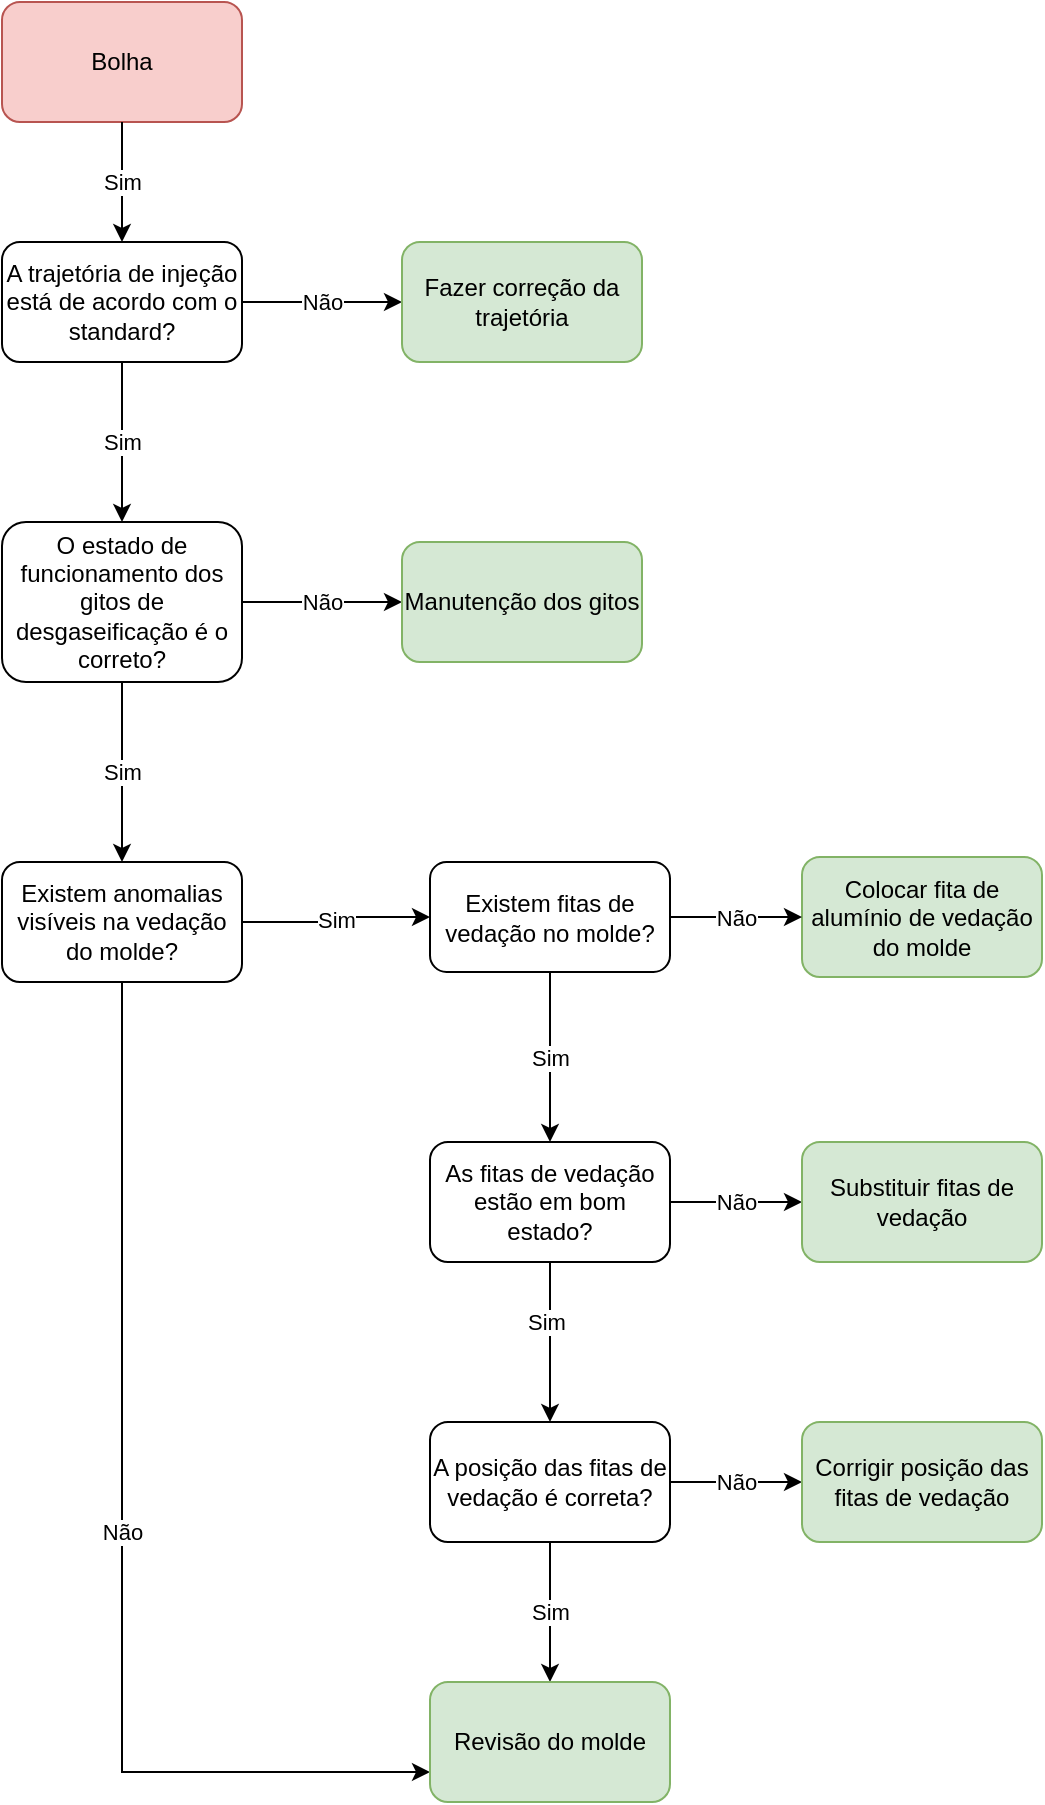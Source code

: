 <mxfile version="20.4.0" type="device"><diagram id="pY8LXxB8b4U7qjuGLAUk" name="Página-1"><mxGraphModel dx="1809" dy="914" grid="0" gridSize="10" guides="1" tooltips="1" connect="1" arrows="1" fold="1" page="1" pageScale="1" pageWidth="827" pageHeight="1169" math="0" shadow="0"><root><mxCell id="0"/><mxCell id="1" parent="0"/><mxCell id="tbw0aC_gR7pZ1vQyrq5x-2" value="Bolha" style="rounded=1;whiteSpace=wrap;html=1;fillColor=#f8cecc;strokeColor=#b85450;" parent="1" vertex="1"><mxGeometry x="140" y="40" width="120" height="60" as="geometry"/></mxCell><mxCell id="tbw0aC_gR7pZ1vQyrq5x-8" value="Sim" style="edgeStyle=orthogonalEdgeStyle;rounded=0;orthogonalLoop=1;jettySize=auto;html=1;exitX=0.5;exitY=1;exitDx=0;exitDy=0;" parent="1" source="tbw0aC_gR7pZ1vQyrq5x-2" target="tbw0aC_gR7pZ1vQyrq5x-7" edge="1"><mxGeometry relative="1" as="geometry"><mxPoint x="200" y="250" as="sourcePoint"/></mxGeometry></mxCell><mxCell id="tbw0aC_gR7pZ1vQyrq5x-10" value="Não" style="edgeStyle=orthogonalEdgeStyle;rounded=0;orthogonalLoop=1;jettySize=auto;html=1;" parent="1" source="tbw0aC_gR7pZ1vQyrq5x-7" target="tbw0aC_gR7pZ1vQyrq5x-9" edge="1"><mxGeometry relative="1" as="geometry"/></mxCell><mxCell id="tbw0aC_gR7pZ1vQyrq5x-17" value="Sim" style="edgeStyle=orthogonalEdgeStyle;rounded=0;orthogonalLoop=1;jettySize=auto;html=1;" parent="1" source="tbw0aC_gR7pZ1vQyrq5x-7" target="tbw0aC_gR7pZ1vQyrq5x-16" edge="1"><mxGeometry relative="1" as="geometry"/></mxCell><mxCell id="tbw0aC_gR7pZ1vQyrq5x-7" value="A trajetória de injeção está de acordo com o standard?" style="whiteSpace=wrap;html=1;rounded=1;" parent="1" vertex="1"><mxGeometry x="140" y="160" width="120" height="60" as="geometry"/></mxCell><mxCell id="tbw0aC_gR7pZ1vQyrq5x-9" value="Fazer correção da trajetória" style="whiteSpace=wrap;html=1;rounded=1;fillColor=#d5e8d4;strokeColor=#82b366;" parent="1" vertex="1"><mxGeometry x="340" y="160" width="120" height="60" as="geometry"/></mxCell><mxCell id="tbw0aC_gR7pZ1vQyrq5x-20" value="Não" style="edgeStyle=orthogonalEdgeStyle;rounded=0;orthogonalLoop=1;jettySize=auto;html=1;" parent="1" source="tbw0aC_gR7pZ1vQyrq5x-16" target="tbw0aC_gR7pZ1vQyrq5x-19" edge="1"><mxGeometry relative="1" as="geometry"/></mxCell><mxCell id="tbw0aC_gR7pZ1vQyrq5x-24" value="Sim" style="edgeStyle=orthogonalEdgeStyle;rounded=0;orthogonalLoop=1;jettySize=auto;html=1;" parent="1" source="tbw0aC_gR7pZ1vQyrq5x-16" target="tbw0aC_gR7pZ1vQyrq5x-23" edge="1"><mxGeometry relative="1" as="geometry"/></mxCell><mxCell id="tbw0aC_gR7pZ1vQyrq5x-16" value="O estado de funcionamento dos gitos de desgaseificação é o correto?" style="whiteSpace=wrap;html=1;rounded=1;" parent="1" vertex="1"><mxGeometry x="140" y="300" width="120" height="80" as="geometry"/></mxCell><mxCell id="tbw0aC_gR7pZ1vQyrq5x-19" value="Manutenção dos gitos" style="whiteSpace=wrap;html=1;rounded=1;fillColor=#d5e8d4;strokeColor=#82b366;" parent="1" vertex="1"><mxGeometry x="340" y="310" width="120" height="60" as="geometry"/></mxCell><mxCell id="tbw0aC_gR7pZ1vQyrq5x-28" value="Sim" style="edgeStyle=orthogonalEdgeStyle;rounded=0;orthogonalLoop=1;jettySize=auto;html=1;" parent="1" source="tbw0aC_gR7pZ1vQyrq5x-23" target="tbw0aC_gR7pZ1vQyrq5x-27" edge="1"><mxGeometry relative="1" as="geometry"/></mxCell><mxCell id="JdQm9XKposBcl4bCIbHr-21" value="Não" style="edgeStyle=orthogonalEdgeStyle;rounded=0;orthogonalLoop=1;jettySize=auto;html=1;fontColor=#000000;entryX=0;entryY=0.75;entryDx=0;entryDy=0;" parent="1" source="tbw0aC_gR7pZ1vQyrq5x-23" target="JdQm9XKposBcl4bCIbHr-11" edge="1"><mxGeometry relative="1" as="geometry"><Array as="points"><mxPoint x="200" y="925"/></Array></mxGeometry></mxCell><mxCell id="tbw0aC_gR7pZ1vQyrq5x-23" value="Existem anomalias visíveis na vedação do molde?" style="whiteSpace=wrap;html=1;rounded=1;" parent="1" vertex="1"><mxGeometry x="140" y="470" width="120" height="60" as="geometry"/></mxCell><mxCell id="tbw0aC_gR7pZ1vQyrq5x-25" value="Colocar fita de alumínio de vedação do molde" style="whiteSpace=wrap;html=1;rounded=1;fillColor=#d5e8d4;strokeColor=#82b366;" parent="1" vertex="1"><mxGeometry x="540" y="467.5" width="120" height="60" as="geometry"/></mxCell><mxCell id="tbw0aC_gR7pZ1vQyrq5x-30" value="Sim" style="edgeStyle=orthogonalEdgeStyle;rounded=0;orthogonalLoop=1;jettySize=auto;html=1;" parent="1" source="tbw0aC_gR7pZ1vQyrq5x-27" target="tbw0aC_gR7pZ1vQyrq5x-29" edge="1"><mxGeometry relative="1" as="geometry"/></mxCell><mxCell id="JdQm9XKposBcl4bCIbHr-8" value="Não" style="edgeStyle=orthogonalEdgeStyle;rounded=0;orthogonalLoop=1;jettySize=auto;html=1;" parent="1" source="tbw0aC_gR7pZ1vQyrq5x-27" target="tbw0aC_gR7pZ1vQyrq5x-25" edge="1"><mxGeometry relative="1" as="geometry"><Array as="points"><mxPoint x="510" y="498"/><mxPoint x="510" y="498"/></Array></mxGeometry></mxCell><mxCell id="tbw0aC_gR7pZ1vQyrq5x-27" value="Existem fitas de vedação no molde?" style="whiteSpace=wrap;html=1;rounded=1;" parent="1" vertex="1"><mxGeometry x="354" y="470" width="120" height="55" as="geometry"/></mxCell><mxCell id="JdQm9XKposBcl4bCIbHr-2" value="Não" style="edgeStyle=orthogonalEdgeStyle;rounded=0;orthogonalLoop=1;jettySize=auto;html=1;" parent="1" source="tbw0aC_gR7pZ1vQyrq5x-29" target="JdQm9XKposBcl4bCIbHr-1" edge="1"><mxGeometry relative="1" as="geometry"/></mxCell><mxCell id="JdQm9XKposBcl4bCIbHr-4" value="" style="edgeStyle=orthogonalEdgeStyle;rounded=0;orthogonalLoop=1;jettySize=auto;html=1;" parent="1" source="tbw0aC_gR7pZ1vQyrq5x-29" target="JdQm9XKposBcl4bCIbHr-3" edge="1"><mxGeometry relative="1" as="geometry"/></mxCell><mxCell id="JdQm9XKposBcl4bCIbHr-5" value="Sim" style="edgeLabel;html=1;align=center;verticalAlign=middle;resizable=0;points=[];" parent="JdQm9XKposBcl4bCIbHr-4" vertex="1" connectable="0"><mxGeometry x="-0.25" y="-2" relative="1" as="geometry"><mxPoint as="offset"/></mxGeometry></mxCell><mxCell id="tbw0aC_gR7pZ1vQyrq5x-29" value="As fitas de vedação estão em bom estado?" style="whiteSpace=wrap;html=1;rounded=1;" parent="1" vertex="1"><mxGeometry x="354" y="610" width="120" height="60" as="geometry"/></mxCell><mxCell id="JdQm9XKposBcl4bCIbHr-1" value="Substituir fitas de vedação" style="whiteSpace=wrap;html=1;rounded=1;fillColor=#d5e8d4;strokeColor=#82b366;" parent="1" vertex="1"><mxGeometry x="540" y="610" width="120" height="60" as="geometry"/></mxCell><mxCell id="JdQm9XKposBcl4bCIbHr-10" value="Não" style="edgeStyle=orthogonalEdgeStyle;rounded=0;orthogonalLoop=1;jettySize=auto;html=1;" parent="1" source="JdQm9XKposBcl4bCIbHr-3" target="JdQm9XKposBcl4bCIbHr-9" edge="1"><mxGeometry relative="1" as="geometry"/></mxCell><mxCell id="JdQm9XKposBcl4bCIbHr-13" value="Sim" style="edgeStyle=orthogonalEdgeStyle;rounded=0;orthogonalLoop=1;jettySize=auto;html=1;" parent="1" source="JdQm9XKposBcl4bCIbHr-3" target="JdQm9XKposBcl4bCIbHr-11" edge="1"><mxGeometry relative="1" as="geometry"/></mxCell><mxCell id="JdQm9XKposBcl4bCIbHr-3" value="A posição das fitas de vedação é correta?" style="whiteSpace=wrap;html=1;rounded=1;" parent="1" vertex="1"><mxGeometry x="354" y="750" width="120" height="60" as="geometry"/></mxCell><mxCell id="JdQm9XKposBcl4bCIbHr-9" value="Corrigir posição das fitas de vedação" style="whiteSpace=wrap;html=1;rounded=1;fillColor=#d5e8d4;strokeColor=#82b366;" parent="1" vertex="1"><mxGeometry x="540" y="750" width="120" height="60" as="geometry"/></mxCell><mxCell id="JdQm9XKposBcl4bCIbHr-11" value="Revisão do molde" style="whiteSpace=wrap;html=1;rounded=1;fillColor=#d5e8d4;strokeColor=#82b366;" parent="1" vertex="1"><mxGeometry x="354" y="880" width="120" height="60" as="geometry"/></mxCell></root></mxGraphModel></diagram></mxfile>